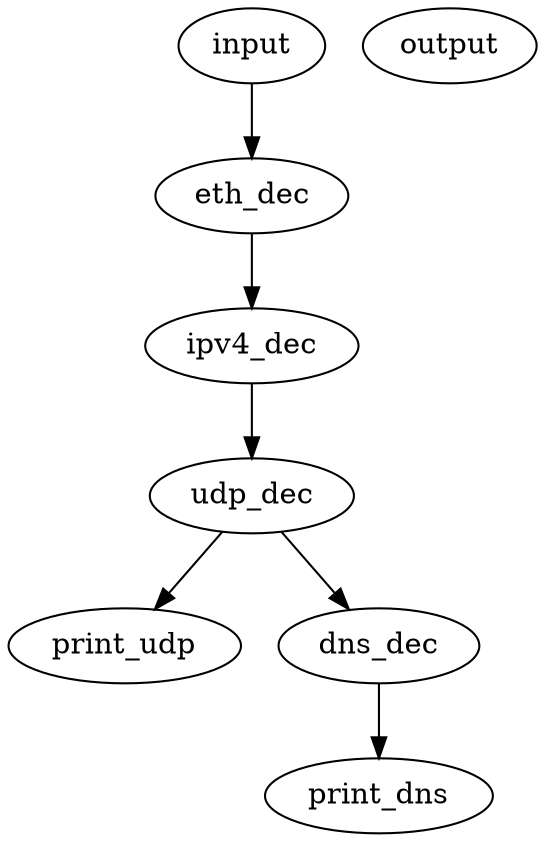 digraph {
    input;
    print_dns [type=print prefix=DNS];
    print_udp [type=print prefix=UDP];
    output [type=output];

    input -> eth_dec;
    eth_dec -> ipv4_dec [ethertype=ipv4];
    ipv4_dec -> udp_dec [proto=udp];
    udp_dec -> dns_dec [port=53];
    dns_dec -> print_dns;
    udp_dec -> print_udp [unmatched=1];
}
